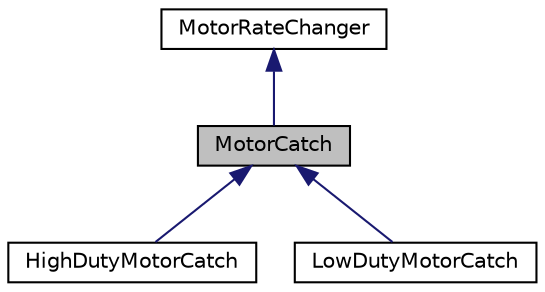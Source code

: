 digraph "MotorCatch"
{
 // INTERACTIVE_SVG=YES
  edge [fontname="Helvetica",fontsize="10",labelfontname="Helvetica",labelfontsize="10"];
  node [fontname="Helvetica",fontsize="10",shape=record];
  Node0 [label="MotorCatch",height=0.2,width=0.4,color="black", fillcolor="grey75", style="filled", fontcolor="black"];
  Node1 -> Node0 [dir="back",color="midnightblue",fontsize="10",style="solid",fontname="Helvetica"];
  Node1 [label="MotorRateChanger",height=0.2,width=0.4,color="black", fillcolor="white", style="filled",URL="$classMotorRateChanger.html",tooltip="Used to change MotorGhost reaction rates based on forces in the network. "];
  Node0 -> Node2 [dir="back",color="midnightblue",fontsize="10",style="solid",fontname="Helvetica"];
  Node2 [label="HighDutyMotorCatch",height=0.2,width=0.4,color="black", fillcolor="white", style="filled",URL="$classHighDutyMotorCatch.html",tooltip="A high duty catch bond implementation of the MotorRateChanger. "];
  Node0 -> Node3 [dir="back",color="midnightblue",fontsize="10",style="solid",fontname="Helvetica"];
  Node3 [label="LowDutyMotorCatch",height=0.2,width=0.4,color="black", fillcolor="white", style="filled",URL="$classLowDutyMotorCatch.html",tooltip="A low duty catch bond implementation of the MotorRateChanger. "];
}
